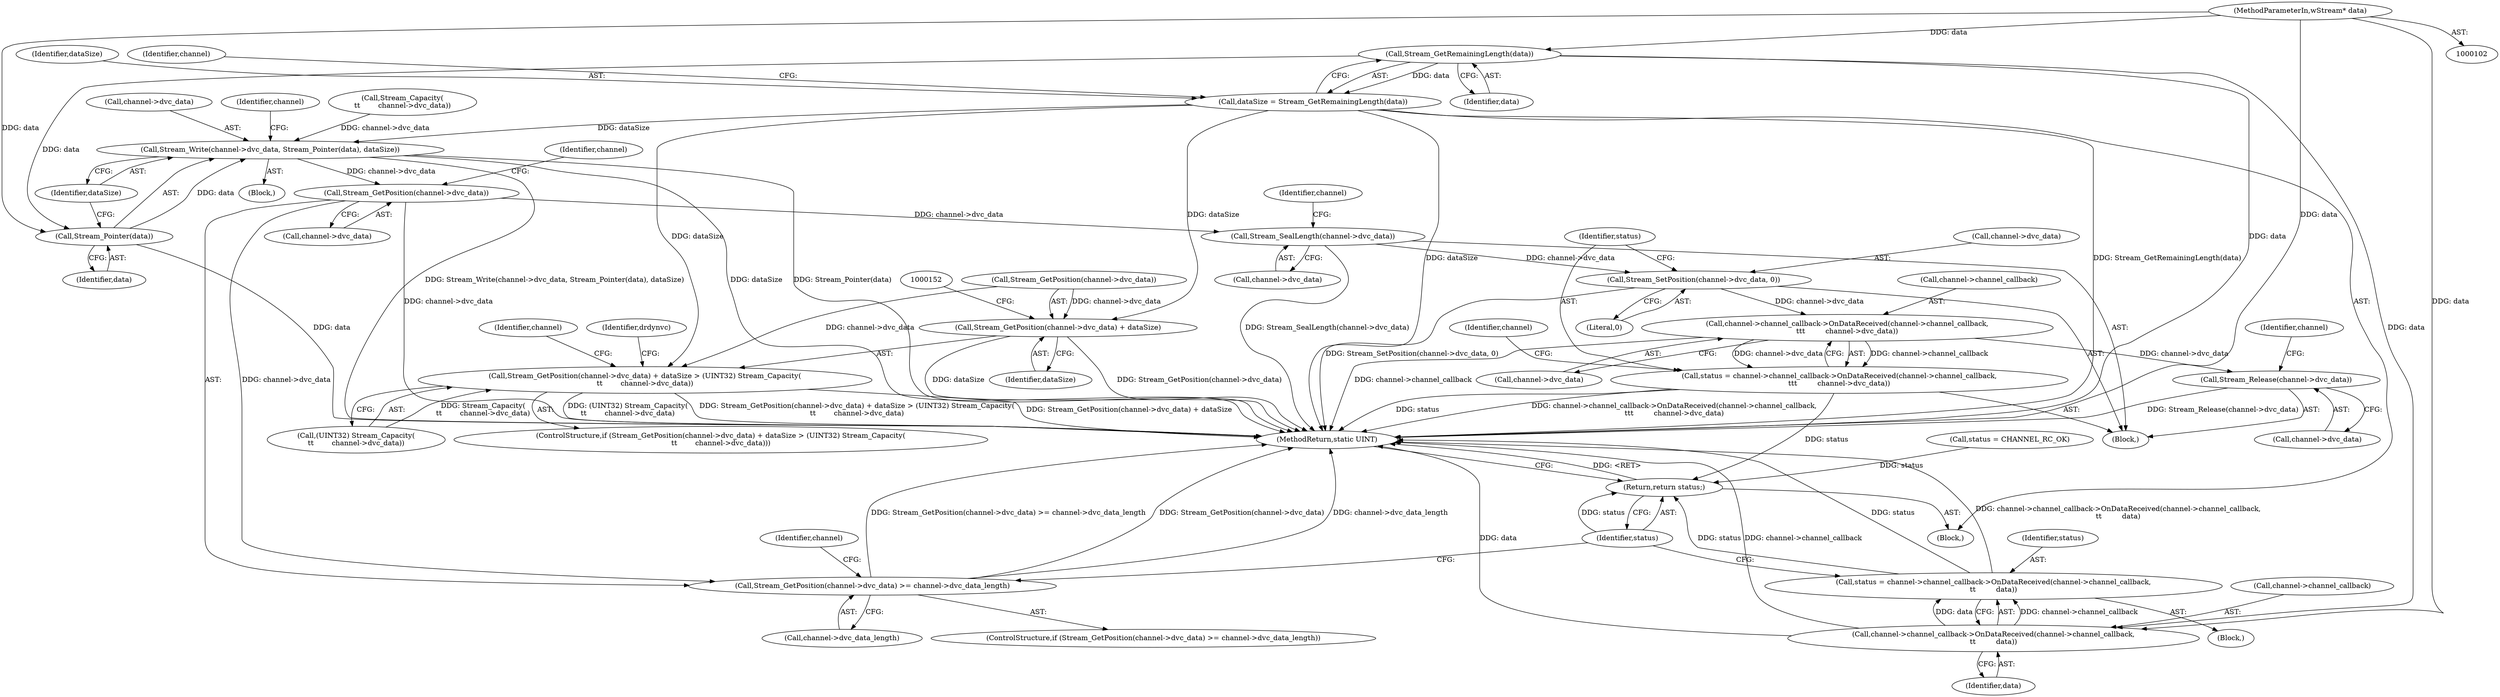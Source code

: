 digraph "1_FreeRDP_baee520e3dd9be6511c45a14c5f5e77784de1471_6@API" {
"1000116" [label="(Call,Stream_GetRemainingLength(data))"];
"1000106" [label="(MethodParameterIn,wStream* data)"];
"1000114" [label="(Call,dataSize = Stream_GetRemainingLength(data))"];
"1000144" [label="(Call,Stream_GetPosition(channel->dvc_data) + dataSize > (UINT32) Stream_Capacity(\n\t\t        channel->dvc_data))"];
"1000145" [label="(Call,Stream_GetPosition(channel->dvc_data) + dataSize)"];
"1000175" [label="(Call,Stream_Write(channel->dvc_data, Stream_Pointer(data), dataSize))"];
"1000184" [label="(Call,Stream_GetPosition(channel->dvc_data))"];
"1000183" [label="(Call,Stream_GetPosition(channel->dvc_data) >= channel->dvc_data_length)"];
"1000192" [label="(Call,Stream_SealLength(channel->dvc_data))"];
"1000196" [label="(Call,Stream_SetPosition(channel->dvc_data, 0))"];
"1000203" [label="(Call,channel->channel_callback->OnDataReceived(channel->channel_callback,\n\t\t\t         channel->dvc_data))"];
"1000201" [label="(Call,status = channel->channel_callback->OnDataReceived(channel->channel_callback,\n\t\t\t         channel->dvc_data))"];
"1000228" [label="(Return,return status;)"];
"1000210" [label="(Call,Stream_Release(channel->dvc_data))"];
"1000179" [label="(Call,Stream_Pointer(data))"];
"1000223" [label="(Call,channel->channel_callback->OnDataReceived(channel->channel_callback,\n\t\t         data))"];
"1000221" [label="(Call,status = channel->channel_callback->OnDataReceived(channel->channel_callback,\n\t\t         data))"];
"1000191" [label="(Block,)"];
"1000106" [label="(MethodParameterIn,wStream* data)"];
"1000197" [label="(Call,channel->dvc_data)"];
"1000177" [label="(Identifier,channel)"];
"1000146" [label="(Call,Stream_GetPosition(channel->dvc_data))"];
"1000176" [label="(Call,channel->dvc_data)"];
"1000230" [label="(MethodReturn,static UINT)"];
"1000223" [label="(Call,channel->channel_callback->OnDataReceived(channel->channel_callback,\n\t\t         data))"];
"1000229" [label="(Identifier,status)"];
"1000183" [label="(Call,Stream_GetPosition(channel->dvc_data) >= channel->dvc_data_length)"];
"1000116" [label="(Call,Stream_GetRemainingLength(data))"];
"1000179" [label="(Call,Stream_Pointer(data))"];
"1000114" [label="(Call,dataSize = Stream_GetRemainingLength(data))"];
"1000200" [label="(Literal,0)"];
"1000227" [label="(Identifier,data)"];
"1000222" [label="(Identifier,status)"];
"1000194" [label="(Identifier,channel)"];
"1000180" [label="(Identifier,data)"];
"1000144" [label="(Call,Stream_GetPosition(channel->dvc_data) + dataSize > (UINT32) Stream_Capacity(\n\t\t        channel->dvc_data))"];
"1000192" [label="(Call,Stream_SealLength(channel->dvc_data))"];
"1000160" [label="(Identifier,drdynvc)"];
"1000207" [label="(Call,channel->dvc_data)"];
"1000107" [label="(Block,)"];
"1000198" [label="(Identifier,channel)"];
"1000224" [label="(Call,channel->channel_callback)"];
"1000221" [label="(Call,status = channel->channel_callback->OnDataReceived(channel->channel_callback,\n\t\t         data))"];
"1000186" [label="(Identifier,channel)"];
"1000151" [label="(Call,(UINT32) Stream_Capacity(\n\t\t        channel->dvc_data))"];
"1000203" [label="(Call,channel->channel_callback->OnDataReceived(channel->channel_callback,\n\t\t\t         channel->dvc_data))"];
"1000109" [label="(Call,status = CHANNEL_RC_OK)"];
"1000181" [label="(Identifier,dataSize)"];
"1000193" [label="(Call,channel->dvc_data)"];
"1000210" [label="(Call,Stream_Release(channel->dvc_data))"];
"1000150" [label="(Identifier,dataSize)"];
"1000115" [label="(Identifier,dataSize)"];
"1000212" [label="(Identifier,channel)"];
"1000153" [label="(Call,Stream_Capacity(\n\t\t        channel->dvc_data))"];
"1000202" [label="(Identifier,status)"];
"1000143" [label="(ControlStructure,if (Stream_GetPosition(channel->dvc_data) + dataSize > (UINT32) Stream_Capacity(\n\t\t        channel->dvc_data)))"];
"1000142" [label="(Block,)"];
"1000185" [label="(Call,channel->dvc_data)"];
"1000188" [label="(Call,channel->dvc_data_length)"];
"1000204" [label="(Call,channel->channel_callback)"];
"1000216" [label="(Identifier,channel)"];
"1000220" [label="(Block,)"];
"1000201" [label="(Call,status = channel->channel_callback->OnDataReceived(channel->channel_callback,\n\t\t\t         channel->dvc_data))"];
"1000228" [label="(Return,return status;)"];
"1000184" [label="(Call,Stream_GetPosition(channel->dvc_data))"];
"1000196" [label="(Call,Stream_SetPosition(channel->dvc_data, 0))"];
"1000189" [label="(Identifier,channel)"];
"1000175" [label="(Call,Stream_Write(channel->dvc_data, Stream_Pointer(data), dataSize))"];
"1000117" [label="(Identifier,data)"];
"1000182" [label="(ControlStructure,if (Stream_GetPosition(channel->dvc_data) >= channel->dvc_data_length))"];
"1000119" [label="(Identifier,channel)"];
"1000211" [label="(Call,channel->dvc_data)"];
"1000145" [label="(Call,Stream_GetPosition(channel->dvc_data) + dataSize)"];
"1000116" -> "1000114"  [label="AST: "];
"1000116" -> "1000117"  [label="CFG: "];
"1000117" -> "1000116"  [label="AST: "];
"1000114" -> "1000116"  [label="CFG: "];
"1000116" -> "1000230"  [label="DDG: data"];
"1000116" -> "1000114"  [label="DDG: data"];
"1000106" -> "1000116"  [label="DDG: data"];
"1000116" -> "1000179"  [label="DDG: data"];
"1000116" -> "1000223"  [label="DDG: data"];
"1000106" -> "1000102"  [label="AST: "];
"1000106" -> "1000230"  [label="DDG: data"];
"1000106" -> "1000179"  [label="DDG: data"];
"1000106" -> "1000223"  [label="DDG: data"];
"1000114" -> "1000107"  [label="AST: "];
"1000115" -> "1000114"  [label="AST: "];
"1000119" -> "1000114"  [label="CFG: "];
"1000114" -> "1000230"  [label="DDG: dataSize"];
"1000114" -> "1000230"  [label="DDG: Stream_GetRemainingLength(data)"];
"1000114" -> "1000144"  [label="DDG: dataSize"];
"1000114" -> "1000145"  [label="DDG: dataSize"];
"1000114" -> "1000175"  [label="DDG: dataSize"];
"1000144" -> "1000143"  [label="AST: "];
"1000144" -> "1000151"  [label="CFG: "];
"1000145" -> "1000144"  [label="AST: "];
"1000151" -> "1000144"  [label="AST: "];
"1000160" -> "1000144"  [label="CFG: "];
"1000177" -> "1000144"  [label="CFG: "];
"1000144" -> "1000230"  [label="DDG: (UINT32) Stream_Capacity(\n\t\t        channel->dvc_data)"];
"1000144" -> "1000230"  [label="DDG: Stream_GetPosition(channel->dvc_data) + dataSize > (UINT32) Stream_Capacity(\n\t\t        channel->dvc_data)"];
"1000144" -> "1000230"  [label="DDG: Stream_GetPosition(channel->dvc_data) + dataSize"];
"1000146" -> "1000144"  [label="DDG: channel->dvc_data"];
"1000151" -> "1000144"  [label="DDG: Stream_Capacity(\n\t\t        channel->dvc_data)"];
"1000145" -> "1000150"  [label="CFG: "];
"1000146" -> "1000145"  [label="AST: "];
"1000150" -> "1000145"  [label="AST: "];
"1000152" -> "1000145"  [label="CFG: "];
"1000145" -> "1000230"  [label="DDG: dataSize"];
"1000145" -> "1000230"  [label="DDG: Stream_GetPosition(channel->dvc_data)"];
"1000146" -> "1000145"  [label="DDG: channel->dvc_data"];
"1000175" -> "1000142"  [label="AST: "];
"1000175" -> "1000181"  [label="CFG: "];
"1000176" -> "1000175"  [label="AST: "];
"1000179" -> "1000175"  [label="AST: "];
"1000181" -> "1000175"  [label="AST: "];
"1000186" -> "1000175"  [label="CFG: "];
"1000175" -> "1000230"  [label="DDG: dataSize"];
"1000175" -> "1000230"  [label="DDG: Stream_Pointer(data)"];
"1000175" -> "1000230"  [label="DDG: Stream_Write(channel->dvc_data, Stream_Pointer(data), dataSize)"];
"1000153" -> "1000175"  [label="DDG: channel->dvc_data"];
"1000179" -> "1000175"  [label="DDG: data"];
"1000175" -> "1000184"  [label="DDG: channel->dvc_data"];
"1000184" -> "1000183"  [label="AST: "];
"1000184" -> "1000185"  [label="CFG: "];
"1000185" -> "1000184"  [label="AST: "];
"1000189" -> "1000184"  [label="CFG: "];
"1000184" -> "1000230"  [label="DDG: channel->dvc_data"];
"1000184" -> "1000183"  [label="DDG: channel->dvc_data"];
"1000184" -> "1000192"  [label="DDG: channel->dvc_data"];
"1000183" -> "1000182"  [label="AST: "];
"1000183" -> "1000188"  [label="CFG: "];
"1000188" -> "1000183"  [label="AST: "];
"1000194" -> "1000183"  [label="CFG: "];
"1000229" -> "1000183"  [label="CFG: "];
"1000183" -> "1000230"  [label="DDG: Stream_GetPosition(channel->dvc_data)"];
"1000183" -> "1000230"  [label="DDG: channel->dvc_data_length"];
"1000183" -> "1000230"  [label="DDG: Stream_GetPosition(channel->dvc_data) >= channel->dvc_data_length"];
"1000192" -> "1000191"  [label="AST: "];
"1000192" -> "1000193"  [label="CFG: "];
"1000193" -> "1000192"  [label="AST: "];
"1000198" -> "1000192"  [label="CFG: "];
"1000192" -> "1000230"  [label="DDG: Stream_SealLength(channel->dvc_data)"];
"1000192" -> "1000196"  [label="DDG: channel->dvc_data"];
"1000196" -> "1000191"  [label="AST: "];
"1000196" -> "1000200"  [label="CFG: "];
"1000197" -> "1000196"  [label="AST: "];
"1000200" -> "1000196"  [label="AST: "];
"1000202" -> "1000196"  [label="CFG: "];
"1000196" -> "1000230"  [label="DDG: Stream_SetPosition(channel->dvc_data, 0)"];
"1000196" -> "1000203"  [label="DDG: channel->dvc_data"];
"1000203" -> "1000201"  [label="AST: "];
"1000203" -> "1000207"  [label="CFG: "];
"1000204" -> "1000203"  [label="AST: "];
"1000207" -> "1000203"  [label="AST: "];
"1000201" -> "1000203"  [label="CFG: "];
"1000203" -> "1000230"  [label="DDG: channel->channel_callback"];
"1000203" -> "1000201"  [label="DDG: channel->channel_callback"];
"1000203" -> "1000201"  [label="DDG: channel->dvc_data"];
"1000203" -> "1000210"  [label="DDG: channel->dvc_data"];
"1000201" -> "1000191"  [label="AST: "];
"1000202" -> "1000201"  [label="AST: "];
"1000212" -> "1000201"  [label="CFG: "];
"1000201" -> "1000230"  [label="DDG: channel->channel_callback->OnDataReceived(channel->channel_callback,\n\t\t\t         channel->dvc_data)"];
"1000201" -> "1000230"  [label="DDG: status"];
"1000201" -> "1000228"  [label="DDG: status"];
"1000228" -> "1000107"  [label="AST: "];
"1000228" -> "1000229"  [label="CFG: "];
"1000229" -> "1000228"  [label="AST: "];
"1000230" -> "1000228"  [label="CFG: "];
"1000228" -> "1000230"  [label="DDG: <RET>"];
"1000229" -> "1000228"  [label="DDG: status"];
"1000221" -> "1000228"  [label="DDG: status"];
"1000109" -> "1000228"  [label="DDG: status"];
"1000210" -> "1000191"  [label="AST: "];
"1000210" -> "1000211"  [label="CFG: "];
"1000211" -> "1000210"  [label="AST: "];
"1000216" -> "1000210"  [label="CFG: "];
"1000210" -> "1000230"  [label="DDG: Stream_Release(channel->dvc_data)"];
"1000179" -> "1000180"  [label="CFG: "];
"1000180" -> "1000179"  [label="AST: "];
"1000181" -> "1000179"  [label="CFG: "];
"1000179" -> "1000230"  [label="DDG: data"];
"1000223" -> "1000221"  [label="AST: "];
"1000223" -> "1000227"  [label="CFG: "];
"1000224" -> "1000223"  [label="AST: "];
"1000227" -> "1000223"  [label="AST: "];
"1000221" -> "1000223"  [label="CFG: "];
"1000223" -> "1000230"  [label="DDG: data"];
"1000223" -> "1000230"  [label="DDG: channel->channel_callback"];
"1000223" -> "1000221"  [label="DDG: channel->channel_callback"];
"1000223" -> "1000221"  [label="DDG: data"];
"1000221" -> "1000220"  [label="AST: "];
"1000222" -> "1000221"  [label="AST: "];
"1000229" -> "1000221"  [label="CFG: "];
"1000221" -> "1000230"  [label="DDG: channel->channel_callback->OnDataReceived(channel->channel_callback,\n\t\t         data)"];
"1000221" -> "1000230"  [label="DDG: status"];
}
